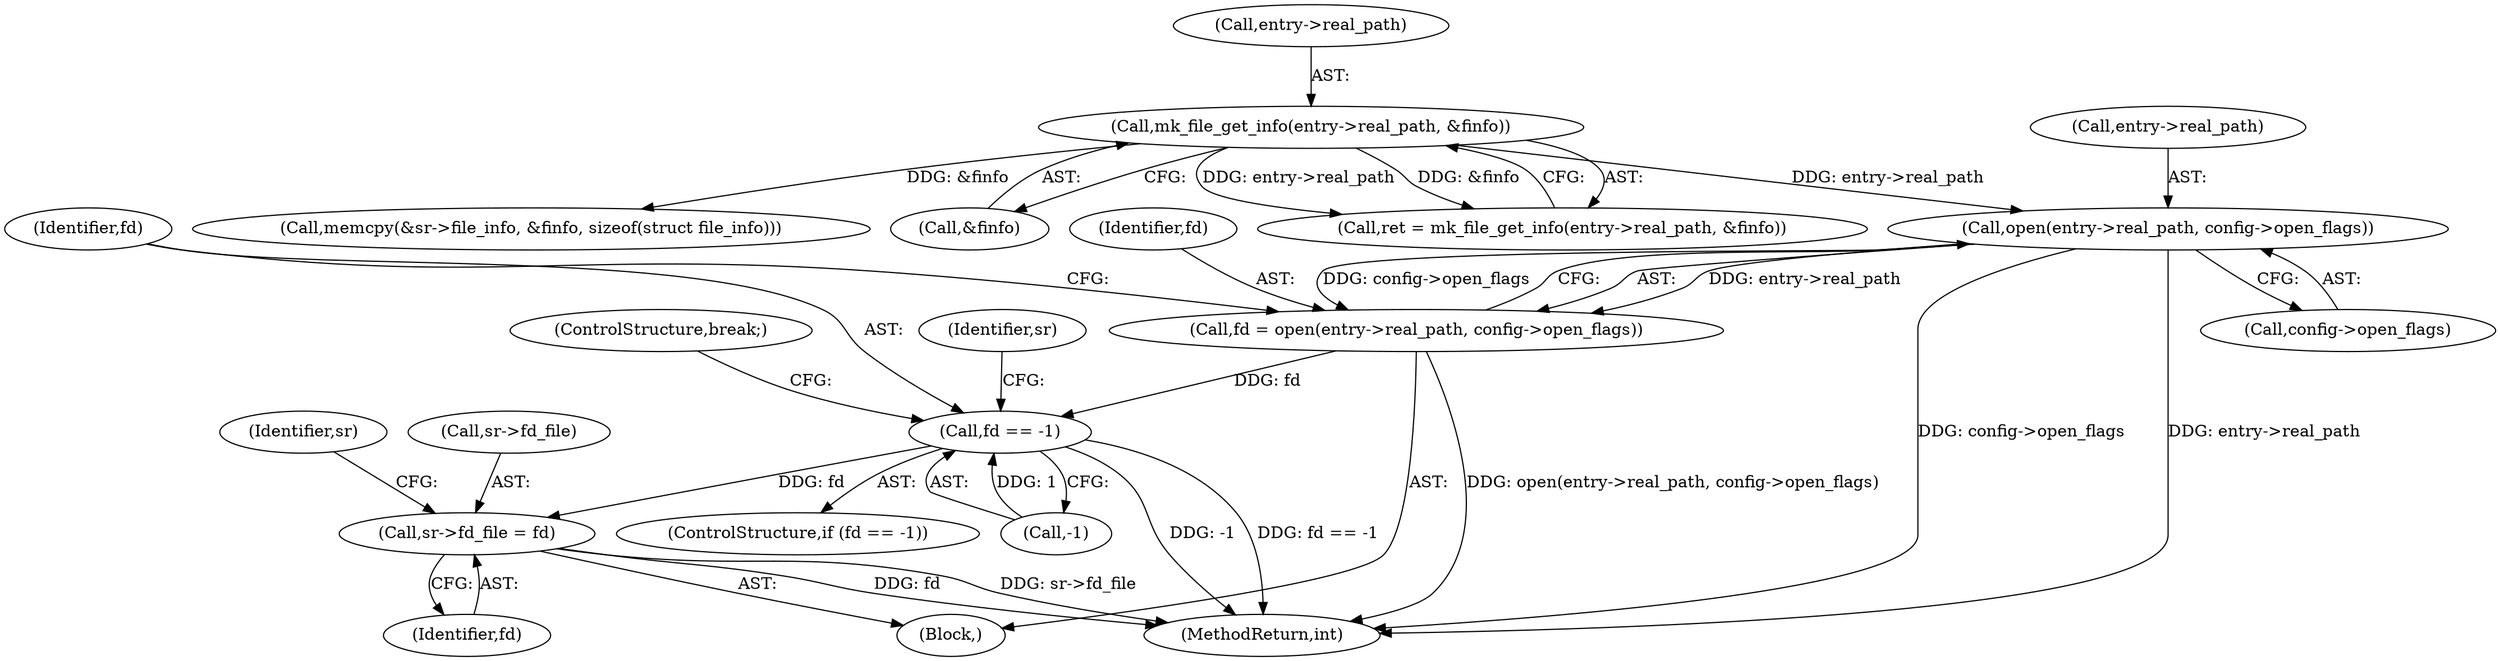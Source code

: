digraph "0_monkey_b2d0e6f92310bb14a15aa2f8e96e1fb5379776dd@API" {
"1000162" [label="(Call,open(entry->real_path, config->open_flags))"];
"1000147" [label="(Call,mk_file_get_info(entry->real_path, &finfo))"];
"1000160" [label="(Call,fd = open(entry->real_path, config->open_flags))"];
"1000170" [label="(Call,fd == -1)"];
"1000176" [label="(Call,sr->fd_file = fd)"];
"1000166" [label="(Call,config->open_flags)"];
"1000175" [label="(ControlStructure,break;)"];
"1000467" [label="(MethodReturn,int)"];
"1000151" [label="(Call,&finfo)"];
"1000177" [label="(Call,sr->fd_file)"];
"1000180" [label="(Identifier,fd)"];
"1000206" [label="(Call,memcpy(&sr->file_info, &finfo, sizeof(struct file_info)))"];
"1000171" [label="(Identifier,fd)"];
"1000161" [label="(Identifier,fd)"];
"1000136" [label="(Block,)"];
"1000148" [label="(Call,entry->real_path)"];
"1000160" [label="(Call,fd = open(entry->real_path, config->open_flags))"];
"1000169" [label="(ControlStructure,if (fd == -1))"];
"1000147" [label="(Call,mk_file_get_info(entry->real_path, &finfo))"];
"1000183" [label="(Identifier,sr)"];
"1000178" [label="(Identifier,sr)"];
"1000162" [label="(Call,open(entry->real_path, config->open_flags))"];
"1000163" [label="(Call,entry->real_path)"];
"1000176" [label="(Call,sr->fd_file = fd)"];
"1000170" [label="(Call,fd == -1)"];
"1000145" [label="(Call,ret = mk_file_get_info(entry->real_path, &finfo))"];
"1000172" [label="(Call,-1)"];
"1000162" -> "1000160"  [label="AST: "];
"1000162" -> "1000166"  [label="CFG: "];
"1000163" -> "1000162"  [label="AST: "];
"1000166" -> "1000162"  [label="AST: "];
"1000160" -> "1000162"  [label="CFG: "];
"1000162" -> "1000467"  [label="DDG: config->open_flags"];
"1000162" -> "1000467"  [label="DDG: entry->real_path"];
"1000162" -> "1000160"  [label="DDG: entry->real_path"];
"1000162" -> "1000160"  [label="DDG: config->open_flags"];
"1000147" -> "1000162"  [label="DDG: entry->real_path"];
"1000147" -> "1000145"  [label="AST: "];
"1000147" -> "1000151"  [label="CFG: "];
"1000148" -> "1000147"  [label="AST: "];
"1000151" -> "1000147"  [label="AST: "];
"1000145" -> "1000147"  [label="CFG: "];
"1000147" -> "1000145"  [label="DDG: entry->real_path"];
"1000147" -> "1000145"  [label="DDG: &finfo"];
"1000147" -> "1000206"  [label="DDG: &finfo"];
"1000160" -> "1000136"  [label="AST: "];
"1000161" -> "1000160"  [label="AST: "];
"1000171" -> "1000160"  [label="CFG: "];
"1000160" -> "1000467"  [label="DDG: open(entry->real_path, config->open_flags)"];
"1000160" -> "1000170"  [label="DDG: fd"];
"1000170" -> "1000169"  [label="AST: "];
"1000170" -> "1000172"  [label="CFG: "];
"1000171" -> "1000170"  [label="AST: "];
"1000172" -> "1000170"  [label="AST: "];
"1000175" -> "1000170"  [label="CFG: "];
"1000178" -> "1000170"  [label="CFG: "];
"1000170" -> "1000467"  [label="DDG: -1"];
"1000170" -> "1000467"  [label="DDG: fd == -1"];
"1000172" -> "1000170"  [label="DDG: 1"];
"1000170" -> "1000176"  [label="DDG: fd"];
"1000176" -> "1000136"  [label="AST: "];
"1000176" -> "1000180"  [label="CFG: "];
"1000177" -> "1000176"  [label="AST: "];
"1000180" -> "1000176"  [label="AST: "];
"1000183" -> "1000176"  [label="CFG: "];
"1000176" -> "1000467"  [label="DDG: fd"];
"1000176" -> "1000467"  [label="DDG: sr->fd_file"];
}
